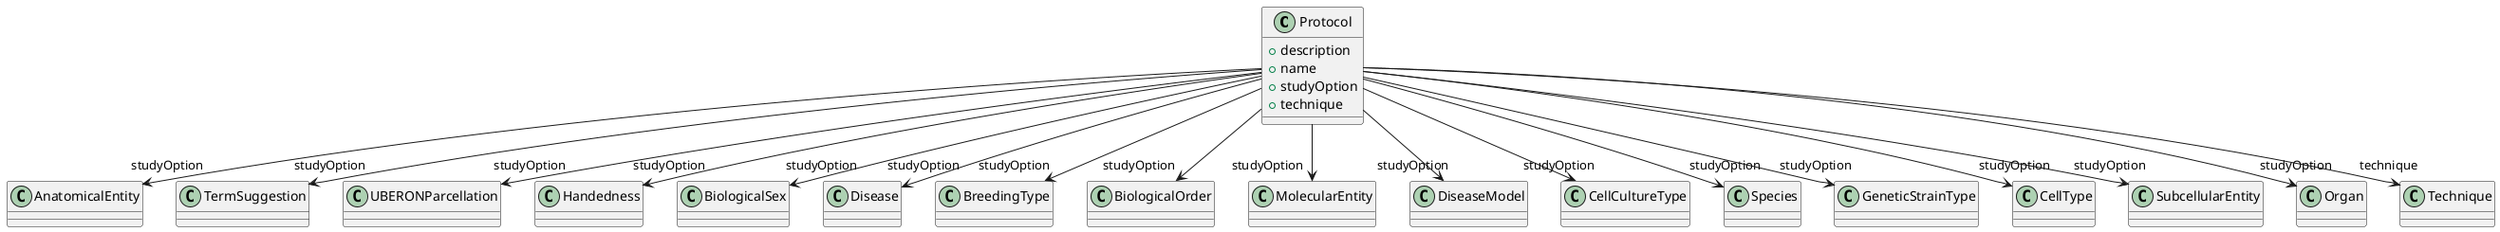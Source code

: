 @startuml
class Protocol {
+description
+name
+studyOption
+technique

}
Protocol -d-> "studyOption" AnatomicalEntity
Protocol -d-> "studyOption" TermSuggestion
Protocol -d-> "studyOption" UBERONParcellation
Protocol -d-> "studyOption" Handedness
Protocol -d-> "studyOption" BiologicalSex
Protocol -d-> "studyOption" Disease
Protocol -d-> "studyOption" BreedingType
Protocol -d-> "studyOption" BiologicalOrder
Protocol -d-> "studyOption" MolecularEntity
Protocol -d-> "studyOption" DiseaseModel
Protocol -d-> "studyOption" CellCultureType
Protocol -d-> "studyOption" Species
Protocol -d-> "studyOption" GeneticStrainType
Protocol -d-> "studyOption" CellType
Protocol -d-> "studyOption" SubcellularEntity
Protocol -d-> "studyOption" Organ
Protocol -d-> "technique" Technique

@enduml